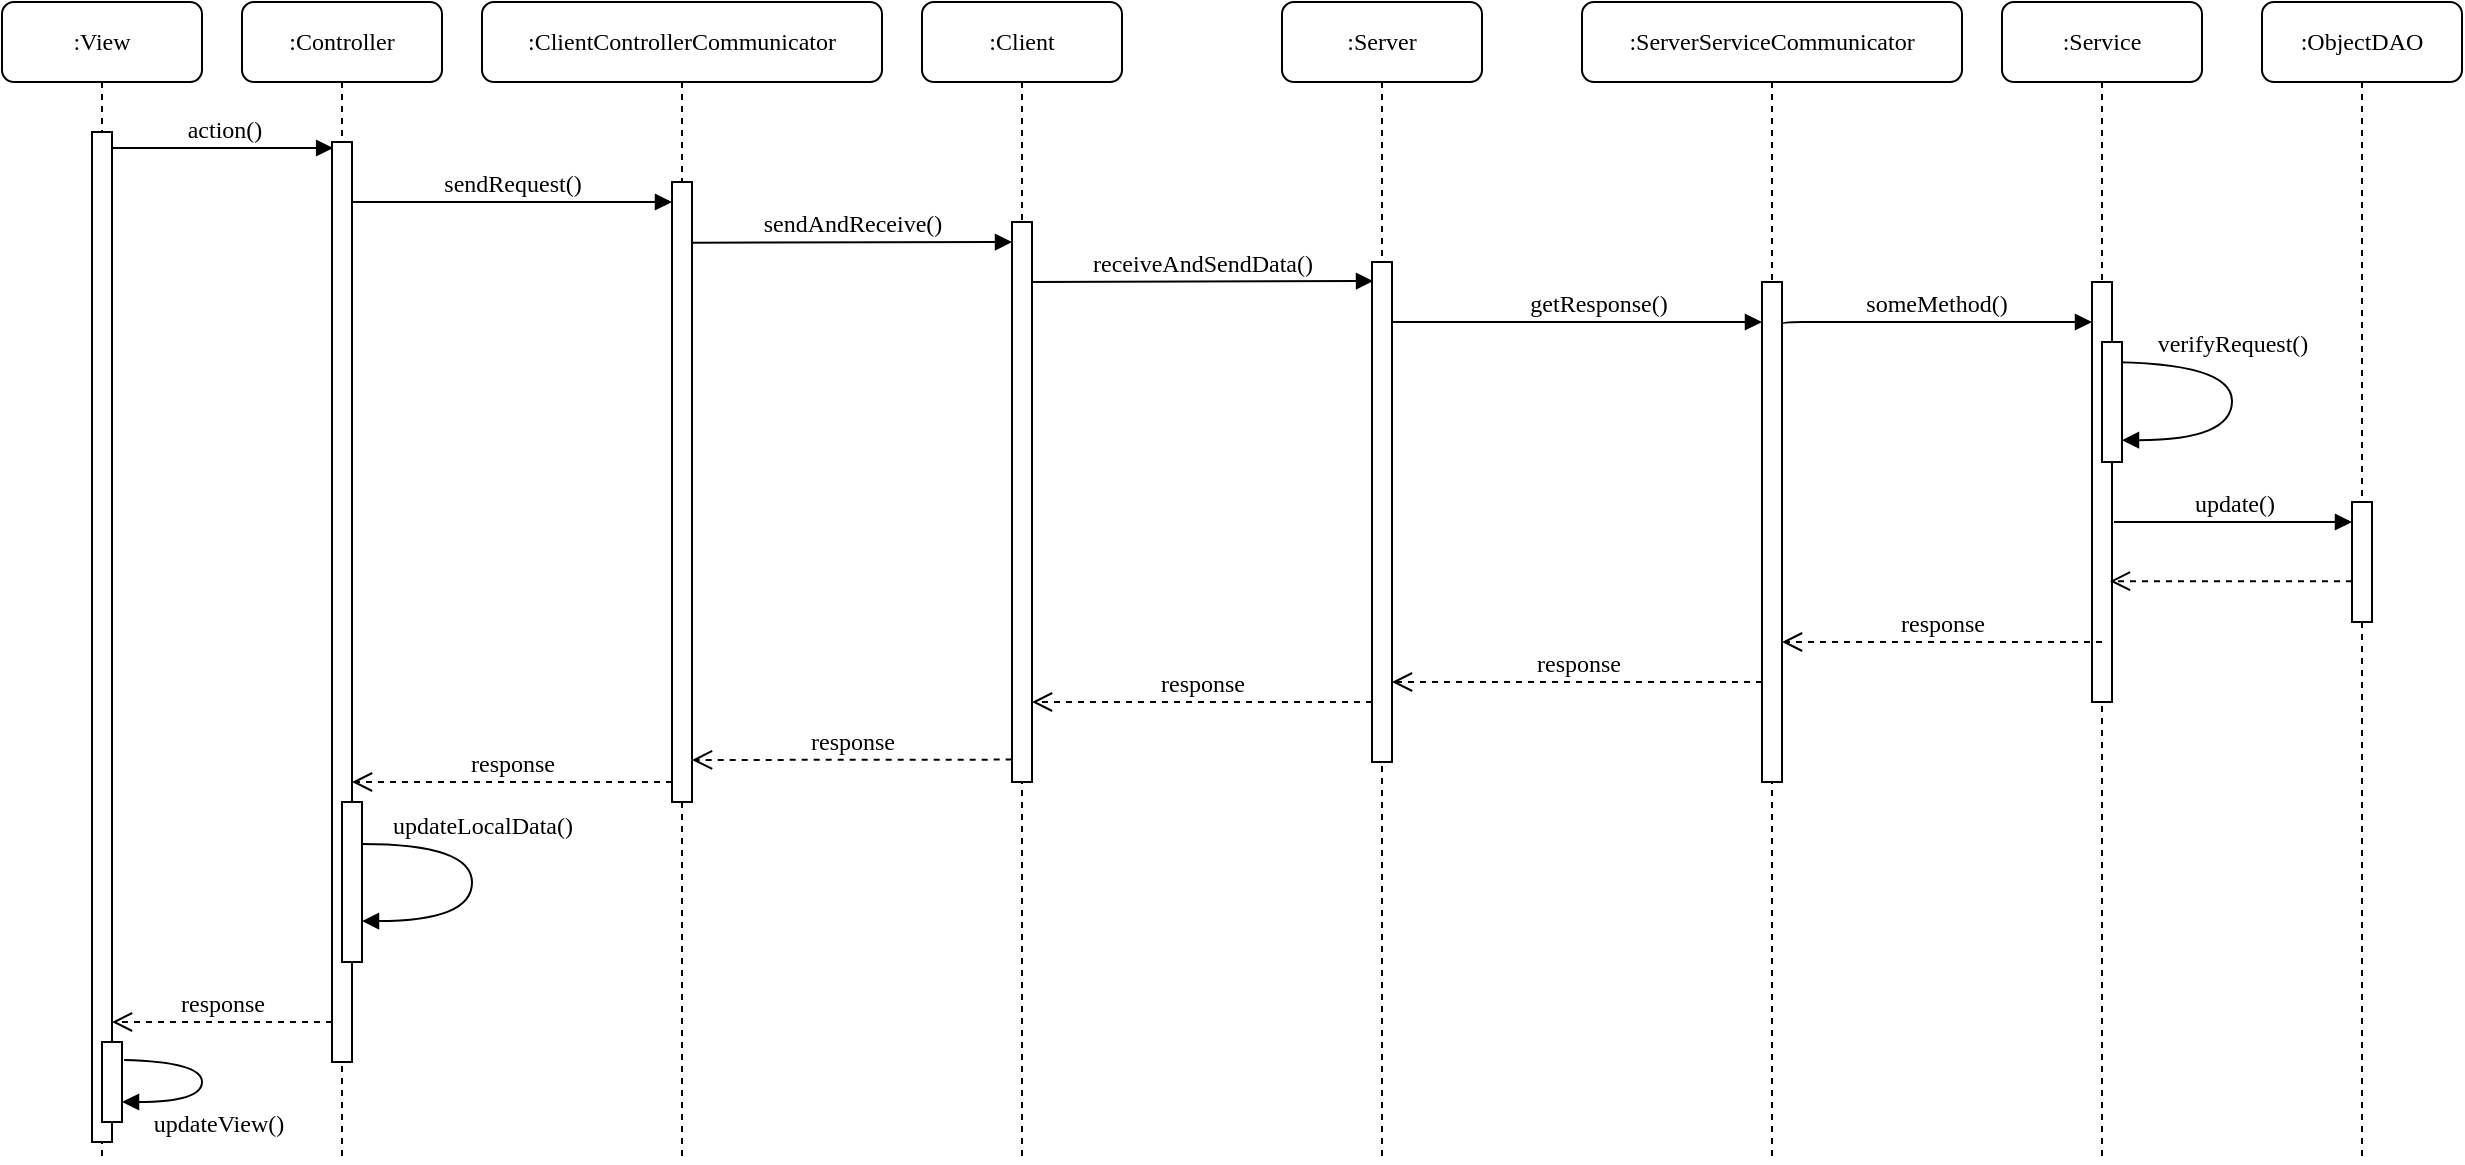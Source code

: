 <mxfile version="13.1.5" type="device"><diagram name="Page-1" id="13e1069c-82ec-6db2-03f1-153e76fe0fe0"><mxGraphModel dx="2773" dy="886" grid="1" gridSize="10" guides="1" tooltips="1" connect="1" arrows="1" fold="1" page="1" pageScale="1" pageWidth="1100" pageHeight="850" background="#ffffff" math="0" shadow="0"><root><mxCell id="0"/><mxCell id="1" parent="0"/><mxCell id="7baba1c4bc27f4b0-2" value=":ClientControllerCommunicator" style="shape=umlLifeline;perimeter=lifelinePerimeter;whiteSpace=wrap;html=1;container=1;collapsible=0;recursiveResize=0;outlineConnect=0;rounded=1;shadow=0;comic=0;labelBackgroundColor=none;strokeWidth=1;fontFamily=Verdana;fontSize=12;align=center;" parent="1" vertex="1"><mxGeometry x="120" y="80" width="200" height="580" as="geometry"/></mxCell><mxCell id="nlH9XLCFq9PjNLwYOD6O-7" value="" style="html=1;points=[];perimeter=orthogonalPerimeter;rounded=0;shadow=0;comic=0;labelBackgroundColor=none;strokeWidth=1;fontFamily=Verdana;fontSize=12;align=center;" vertex="1" parent="7baba1c4bc27f4b0-2"><mxGeometry x="95" y="90" width="10" height="310" as="geometry"/></mxCell><mxCell id="7baba1c4bc27f4b0-3" value=":Client" style="shape=umlLifeline;perimeter=lifelinePerimeter;whiteSpace=wrap;html=1;container=1;collapsible=0;recursiveResize=0;outlineConnect=0;rounded=1;shadow=0;comic=0;labelBackgroundColor=none;strokeWidth=1;fontFamily=Verdana;fontSize=12;align=center;" parent="1" vertex="1"><mxGeometry x="340" y="80" width="100" height="580" as="geometry"/></mxCell><mxCell id="nlH9XLCFq9PjNLwYOD6O-8" value="" style="html=1;points=[];perimeter=orthogonalPerimeter;rounded=0;shadow=0;comic=0;labelBackgroundColor=none;strokeWidth=1;fontFamily=Verdana;fontSize=12;align=center;" vertex="1" parent="7baba1c4bc27f4b0-3"><mxGeometry x="45" y="110" width="10" height="280" as="geometry"/></mxCell><mxCell id="7baba1c4bc27f4b0-4" value=":Server" style="shape=umlLifeline;perimeter=lifelinePerimeter;whiteSpace=wrap;html=1;container=1;collapsible=0;recursiveResize=0;outlineConnect=0;rounded=1;shadow=0;comic=0;labelBackgroundColor=none;strokeWidth=1;fontFamily=Verdana;fontSize=12;align=center;" parent="1" vertex="1"><mxGeometry x="520" y="80" width="100" height="580" as="geometry"/></mxCell><mxCell id="7baba1c4bc27f4b0-5" value=":ServerServiceCommunicator" style="shape=umlLifeline;perimeter=lifelinePerimeter;whiteSpace=wrap;html=1;container=1;collapsible=0;recursiveResize=0;outlineConnect=0;rounded=1;shadow=0;comic=0;labelBackgroundColor=none;strokeWidth=1;fontFamily=Verdana;fontSize=12;align=center;" parent="1" vertex="1"><mxGeometry x="670" y="80" width="190" height="580" as="geometry"/></mxCell><mxCell id="7baba1c4bc27f4b0-19" value="" style="html=1;points=[];perimeter=orthogonalPerimeter;rounded=0;shadow=0;comic=0;labelBackgroundColor=none;strokeWidth=1;fontFamily=Verdana;fontSize=12;align=center;" parent="7baba1c4bc27f4b0-5" vertex="1"><mxGeometry x="90" y="140" width="10" height="250" as="geometry"/></mxCell><mxCell id="7baba1c4bc27f4b0-6" value=":Service" style="shape=umlLifeline;perimeter=lifelinePerimeter;whiteSpace=wrap;html=1;container=1;collapsible=0;recursiveResize=0;outlineConnect=0;rounded=1;shadow=0;comic=0;labelBackgroundColor=none;strokeWidth=1;fontFamily=Verdana;fontSize=12;align=center;" parent="1" vertex="1"><mxGeometry x="880" y="80" width="100" height="580" as="geometry"/></mxCell><mxCell id="nlH9XLCFq9PjNLwYOD6O-2" value="" style="html=1;points=[];perimeter=orthogonalPerimeter;rounded=0;shadow=0;comic=0;labelBackgroundColor=none;strokeWidth=1;fontFamily=Verdana;fontSize=12;align=center;" vertex="1" parent="7baba1c4bc27f4b0-6"><mxGeometry x="45" y="140" width="10" height="210" as="geometry"/></mxCell><mxCell id="7baba1c4bc27f4b0-7" value=":ObjectDAO" style="shape=umlLifeline;perimeter=lifelinePerimeter;whiteSpace=wrap;html=1;container=1;collapsible=0;recursiveResize=0;outlineConnect=0;rounded=1;shadow=0;comic=0;labelBackgroundColor=none;strokeWidth=1;fontFamily=Verdana;fontSize=12;align=center;" parent="1" vertex="1"><mxGeometry x="1010" y="80" width="100" height="580" as="geometry"/></mxCell><mxCell id="nlH9XLCFq9PjNLwYOD6O-3" value="" style="html=1;points=[];perimeter=orthogonalPerimeter;rounded=0;shadow=0;comic=0;labelBackgroundColor=none;strokeWidth=1;fontFamily=Verdana;fontSize=12;align=center;" vertex="1" parent="7baba1c4bc27f4b0-7"><mxGeometry x="45" y="250" width="10" height="60" as="geometry"/></mxCell><mxCell id="7baba1c4bc27f4b0-8" value=":Controller" style="shape=umlLifeline;perimeter=lifelinePerimeter;whiteSpace=wrap;html=1;container=1;collapsible=0;recursiveResize=0;outlineConnect=0;rounded=1;shadow=0;comic=0;labelBackgroundColor=none;strokeWidth=1;fontFamily=Verdana;fontSize=12;align=center;" parent="1" vertex="1"><mxGeometry y="80" width="100" height="580" as="geometry"/></mxCell><mxCell id="7baba1c4bc27f4b0-9" value="" style="html=1;points=[];perimeter=orthogonalPerimeter;rounded=0;shadow=0;comic=0;labelBackgroundColor=none;strokeWidth=1;fontFamily=Verdana;fontSize=12;align=center;" parent="7baba1c4bc27f4b0-8" vertex="1"><mxGeometry x="45" y="70" width="10" height="460" as="geometry"/></mxCell><mxCell id="7baba1c4bc27f4b0-17" value="receiveAndSendData()" style="html=1;verticalAlign=bottom;endArrow=block;labelBackgroundColor=none;fontFamily=Verdana;fontSize=12;edgeStyle=elbowEdgeStyle;elbow=vertical;entryX=0.052;entryY=0.037;entryDx=0;entryDy=0;entryPerimeter=0;" parent="1" target="nlH9XLCFq9PjNLwYOD6O-9" edge="1"><mxGeometry relative="1" as="geometry"><mxPoint x="395" y="220" as="sourcePoint"/><Array as="points"/><mxPoint x="550" y="220" as="targetPoint"/></mxGeometry></mxCell><mxCell id="7baba1c4bc27f4b0-20" value="getResponse()" style="html=1;verticalAlign=bottom;endArrow=block;labelBackgroundColor=none;fontFamily=Verdana;fontSize=12;edgeStyle=elbowEdgeStyle;elbow=vertical;" parent="1" target="7baba1c4bc27f4b0-19" edge="1"><mxGeometry x="0.132" relative="1" as="geometry"><mxPoint x="570" y="240" as="sourcePoint"/><mxPoint x="730" y="239" as="targetPoint"/><Array as="points"><mxPoint x="660" y="240"/></Array><mxPoint as="offset"/></mxGeometry></mxCell><mxCell id="7baba1c4bc27f4b0-11" value="sendRequest()" style="html=1;verticalAlign=bottom;endArrow=block;entryX=0;entryY=0;labelBackgroundColor=none;fontFamily=Verdana;fontSize=12;edgeStyle=elbowEdgeStyle;elbow=vertical;" parent="1" source="7baba1c4bc27f4b0-9" edge="1"><mxGeometry relative="1" as="geometry"><mxPoint x="220" y="190" as="sourcePoint"/><mxPoint x="215" y="180" as="targetPoint"/></mxGeometry></mxCell><mxCell id="7baba1c4bc27f4b0-14" value="sendAndReceive()" style="html=1;verticalAlign=bottom;endArrow=block;entryX=0;entryY=0;labelBackgroundColor=none;fontFamily=Verdana;fontSize=12;edgeStyle=elbowEdgeStyle;elbow=vertical;" parent="1" edge="1"><mxGeometry relative="1" as="geometry"><mxPoint x="225" y="200.333" as="sourcePoint"/><mxPoint x="385" y="200.0" as="targetPoint"/></mxGeometry></mxCell><mxCell id="nlH9XLCFq9PjNLwYOD6O-1" value="someMethod()" style="html=1;verticalAlign=bottom;endArrow=block;labelBackgroundColor=none;fontFamily=Verdana;fontSize=12;edgeStyle=elbowEdgeStyle;elbow=vertical;exitX=1;exitY=0.088;exitDx=0;exitDy=0;exitPerimeter=0;" edge="1" parent="1" source="7baba1c4bc27f4b0-19" target="nlH9XLCFq9PjNLwYOD6O-2"><mxGeometry relative="1" as="geometry"><mxPoint x="790" y="240.333" as="sourcePoint"/><mxPoint x="910" y="240" as="targetPoint"/><Array as="points"><mxPoint x="830" y="240"/></Array></mxGeometry></mxCell><mxCell id="nlH9XLCFq9PjNLwYOD6O-6" value="verifyRequest()" style="html=1;verticalAlign=bottom;endArrow=block;labelBackgroundColor=none;fontFamily=Verdana;fontSize=12;elbow=vertical;edgeStyle=orthogonalEdgeStyle;curved=1;" edge="1" parent="1"><mxGeometry x="-0.183" relative="1" as="geometry"><mxPoint x="930" y="260" as="sourcePoint"/><mxPoint x="940" y="299.09" as="targetPoint"/><Array as="points"><mxPoint x="995" y="260.09"/><mxPoint x="995" y="299.09"/></Array><mxPoint as="offset"/></mxGeometry></mxCell><mxCell id="nlH9XLCFq9PjNLwYOD6O-9" value="" style="html=1;points=[];perimeter=orthogonalPerimeter;rounded=0;shadow=0;comic=0;labelBackgroundColor=none;strokeWidth=1;fontFamily=Verdana;fontSize=12;align=center;" vertex="1" parent="1"><mxGeometry x="565" y="210" width="10" height="250" as="geometry"/></mxCell><mxCell id="nlH9XLCFq9PjNLwYOD6O-11" value="" style="html=1;points=[];perimeter=orthogonalPerimeter;rounded=0;shadow=0;comic=0;labelBackgroundColor=none;strokeWidth=1;fontFamily=Verdana;fontSize=12;align=center;" vertex="1" parent="1"><mxGeometry x="930" y="250" width="10" height="60" as="geometry"/></mxCell><mxCell id="nlH9XLCFq9PjNLwYOD6O-12" value="update()" style="html=1;verticalAlign=bottom;endArrow=block;labelBackgroundColor=none;fontFamily=Verdana;fontSize=12;edgeStyle=elbowEdgeStyle;elbow=vertical;" edge="1" parent="1" target="nlH9XLCFq9PjNLwYOD6O-3"><mxGeometry relative="1" as="geometry"><mxPoint x="936" y="340" as="sourcePoint"/><mxPoint x="1050" y="330" as="targetPoint"/><Array as="points"><mxPoint x="970" y="340"/></Array></mxGeometry></mxCell><mxCell id="nlH9XLCFq9PjNLwYOD6O-13" value="" style="html=1;verticalAlign=bottom;endArrow=open;dashed=1;endSize=8;labelBackgroundColor=none;fontFamily=Verdana;fontSize=12;edgeStyle=elbowEdgeStyle;elbow=vertical;entryX=0.895;entryY=0.712;entryDx=0;entryDy=0;entryPerimeter=0;" edge="1" parent="1" target="nlH9XLCFq9PjNLwYOD6O-2"><mxGeometry relative="1" as="geometry"><mxPoint x="940" y="370" as="targetPoint"/><Array as="points"><mxPoint x="965" y="369.58"/><mxPoint x="995" y="369.58"/></Array><mxPoint x="1055" y="369.58" as="sourcePoint"/></mxGeometry></mxCell><mxCell id="nlH9XLCFq9PjNLwYOD6O-15" value="response" style="html=1;verticalAlign=bottom;endArrow=open;dashed=1;endSize=8;labelBackgroundColor=none;fontFamily=Verdana;fontSize=12;edgeStyle=elbowEdgeStyle;elbow=vertical;" edge="1" parent="1"><mxGeometry relative="1" as="geometry"><mxPoint x="770" y="400" as="targetPoint"/><Array as="points"><mxPoint x="840" y="400"/><mxPoint x="870" y="400"/></Array><mxPoint x="930" y="400" as="sourcePoint"/></mxGeometry></mxCell><mxCell id="nlH9XLCFq9PjNLwYOD6O-17" value="response" style="html=1;verticalAlign=bottom;endArrow=open;dashed=1;endSize=8;labelBackgroundColor=none;fontFamily=Verdana;fontSize=12;edgeStyle=elbowEdgeStyle;elbow=vertical;" edge="1" parent="1" target="nlH9XLCFq9PjNLwYOD6O-9"><mxGeometry relative="1" as="geometry"><mxPoint x="600" y="420" as="targetPoint"/><Array as="points"><mxPoint x="670" y="420"/><mxPoint x="700" y="420"/></Array><mxPoint x="760" y="420" as="sourcePoint"/></mxGeometry></mxCell><mxCell id="nlH9XLCFq9PjNLwYOD6O-18" value="response" style="html=1;verticalAlign=bottom;endArrow=open;dashed=1;endSize=8;labelBackgroundColor=none;fontFamily=Verdana;fontSize=12;edgeStyle=elbowEdgeStyle;elbow=vertical;" edge="1" parent="1" target="nlH9XLCFq9PjNLwYOD6O-8"><mxGeometry relative="1" as="geometry"><mxPoint x="400" y="430" as="targetPoint"/><Array as="points"><mxPoint x="475" y="430"/><mxPoint x="505" y="430"/></Array><mxPoint x="565" y="430" as="sourcePoint"/></mxGeometry></mxCell><mxCell id="nlH9XLCFq9PjNLwYOD6O-19" value="response" style="html=1;verticalAlign=bottom;endArrow=open;dashed=1;endSize=8;labelBackgroundColor=none;fontFamily=Verdana;fontSize=12;edgeStyle=elbowEdgeStyle;elbow=vertical;exitX=-0.016;exitY=0.96;exitDx=0;exitDy=0;exitPerimeter=0;" edge="1" parent="1" source="nlH9XLCFq9PjNLwYOD6O-8" target="nlH9XLCFq9PjNLwYOD6O-7"><mxGeometry relative="1" as="geometry"><mxPoint x="230" y="459.31" as="targetPoint"/><Array as="points"><mxPoint x="380" y="459"/></Array><mxPoint x="380" y="459" as="sourcePoint"/></mxGeometry></mxCell><mxCell id="nlH9XLCFq9PjNLwYOD6O-20" value="response" style="html=1;verticalAlign=bottom;endArrow=open;dashed=1;endSize=8;labelBackgroundColor=none;fontFamily=Verdana;fontSize=12;edgeStyle=elbowEdgeStyle;elbow=vertical;" edge="1" parent="1" source="nlH9XLCFq9PjNLwYOD6O-7" target="7baba1c4bc27f4b0-9"><mxGeometry relative="1" as="geometry"><mxPoint x="60" y="470" as="targetPoint"/><Array as="points"><mxPoint x="120" y="470"/><mxPoint x="150" y="470"/></Array><mxPoint x="210" y="470" as="sourcePoint"/></mxGeometry></mxCell><mxCell id="nlH9XLCFq9PjNLwYOD6O-24" value=":View" style="shape=umlLifeline;perimeter=lifelinePerimeter;whiteSpace=wrap;html=1;container=1;collapsible=0;recursiveResize=0;outlineConnect=0;rounded=1;shadow=0;comic=0;labelBackgroundColor=none;strokeWidth=1;fontFamily=Verdana;fontSize=12;align=center;" vertex="1" parent="1"><mxGeometry x="-120" y="80" width="100" height="580" as="geometry"/></mxCell><mxCell id="nlH9XLCFq9PjNLwYOD6O-25" value="" style="html=1;points=[];perimeter=orthogonalPerimeter;rounded=0;shadow=0;comic=0;labelBackgroundColor=none;strokeWidth=1;fontFamily=Verdana;fontSize=12;align=center;" vertex="1" parent="nlH9XLCFq9PjNLwYOD6O-24"><mxGeometry x="45" y="65" width="10" height="505" as="geometry"/></mxCell><mxCell id="nlH9XLCFq9PjNLwYOD6O-30" value="" style="html=1;points=[];perimeter=orthogonalPerimeter;rounded=0;shadow=0;comic=0;labelBackgroundColor=none;strokeWidth=1;fontFamily=Verdana;fontSize=12;align=center;" vertex="1" parent="nlH9XLCFq9PjNLwYOD6O-24"><mxGeometry x="50" y="520" width="10" height="40" as="geometry"/></mxCell><mxCell id="nlH9XLCFq9PjNLwYOD6O-31" value="updateView()" style="html=1;verticalAlign=bottom;endArrow=block;labelBackgroundColor=none;fontFamily=Verdana;fontSize=12;elbow=vertical;edgeStyle=orthogonalEdgeStyle;curved=1;exitX=1.109;exitY=0.226;exitDx=0;exitDy=0;exitPerimeter=0;" edge="1" parent="nlH9XLCFq9PjNLwYOD6O-24" source="nlH9XLCFq9PjNLwYOD6O-30" target="nlH9XLCFq9PjNLwYOD6O-30"><mxGeometry x="0.222" y="22" relative="1" as="geometry"><mxPoint x="64.97" y="530" as="sourcePoint"/><mxPoint x="64.97" y="568.54" as="targetPoint"/><Array as="points"><mxPoint x="100" y="530"/><mxPoint x="100" y="550"/></Array><mxPoint x="10" y="-2" as="offset"/></mxGeometry></mxCell><mxCell id="nlH9XLCFq9PjNLwYOD6O-26" value="action()" style="html=1;verticalAlign=bottom;endArrow=block;labelBackgroundColor=none;fontFamily=Verdana;fontSize=12;edgeStyle=elbowEdgeStyle;elbow=vertical;entryX=0.056;entryY=0.008;entryDx=0;entryDy=0;entryPerimeter=0;" edge="1" parent="1" source="nlH9XLCFq9PjNLwYOD6O-25" target="7baba1c4bc27f4b0-9"><mxGeometry relative="1" as="geometry"><mxPoint x="-60.0" y="189.529" as="sourcePoint"/><mxPoint x="40" y="190" as="targetPoint"/><Array as="points"><mxPoint x="30" y="153"/></Array></mxGeometry></mxCell><mxCell id="nlH9XLCFq9PjNLwYOD6O-27" value="response" style="html=1;verticalAlign=bottom;endArrow=open;dashed=1;endSize=8;labelBackgroundColor=none;fontFamily=Verdana;fontSize=12;edgeStyle=elbowEdgeStyle;elbow=vertical;" edge="1" parent="1" source="7baba1c4bc27f4b0-9" target="nlH9XLCFq9PjNLwYOD6O-25"><mxGeometry relative="1" as="geometry"><mxPoint x="-60" y="470" as="targetPoint"/><Array as="points"><mxPoint x="10" y="590"/><mxPoint x="-10" y="500"/><mxPoint x="5" y="470"/><mxPoint x="35" y="470"/></Array><mxPoint x="40" y="500" as="sourcePoint"/></mxGeometry></mxCell><mxCell id="nlH9XLCFq9PjNLwYOD6O-28" value="" style="html=1;points=[];perimeter=orthogonalPerimeter;rounded=0;shadow=0;comic=0;labelBackgroundColor=none;strokeWidth=1;fontFamily=Verdana;fontSize=12;align=center;" vertex="1" parent="1"><mxGeometry x="50" y="480" width="10" height="80" as="geometry"/></mxCell><mxCell id="nlH9XLCFq9PjNLwYOD6O-29" value="updateLocalData()" style="html=1;verticalAlign=bottom;endArrow=block;labelBackgroundColor=none;fontFamily=Verdana;fontSize=12;elbow=vertical;edgeStyle=orthogonalEdgeStyle;curved=1;" edge="1" parent="1"><mxGeometry x="-0.259" y="5" relative="1" as="geometry"><mxPoint x="60" y="501" as="sourcePoint"/><mxPoint x="60" y="539.54" as="targetPoint"/><Array as="points"><mxPoint x="115" y="500.54"/><mxPoint x="115" y="539.54"/></Array><mxPoint as="offset"/></mxGeometry></mxCell></root></mxGraphModel></diagram></mxfile>